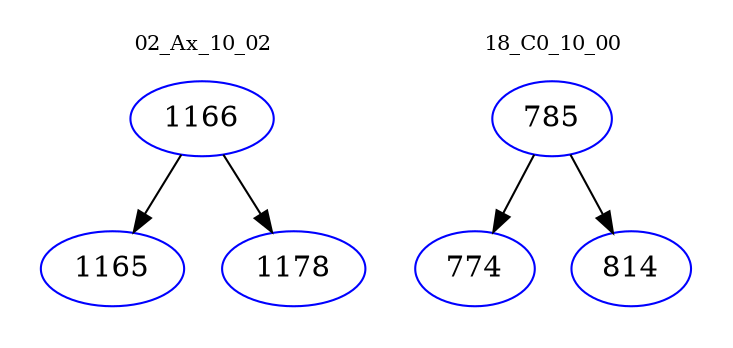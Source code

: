 digraph{
subgraph cluster_0 {
color = white
label = "02_Ax_10_02";
fontsize=10;
T0_1166 [label="1166", color="blue"]
T0_1166 -> T0_1165 [color="black"]
T0_1165 [label="1165", color="blue"]
T0_1166 -> T0_1178 [color="black"]
T0_1178 [label="1178", color="blue"]
}
subgraph cluster_1 {
color = white
label = "18_C0_10_00";
fontsize=10;
T1_785 [label="785", color="blue"]
T1_785 -> T1_774 [color="black"]
T1_774 [label="774", color="blue"]
T1_785 -> T1_814 [color="black"]
T1_814 [label="814", color="blue"]
}
}
